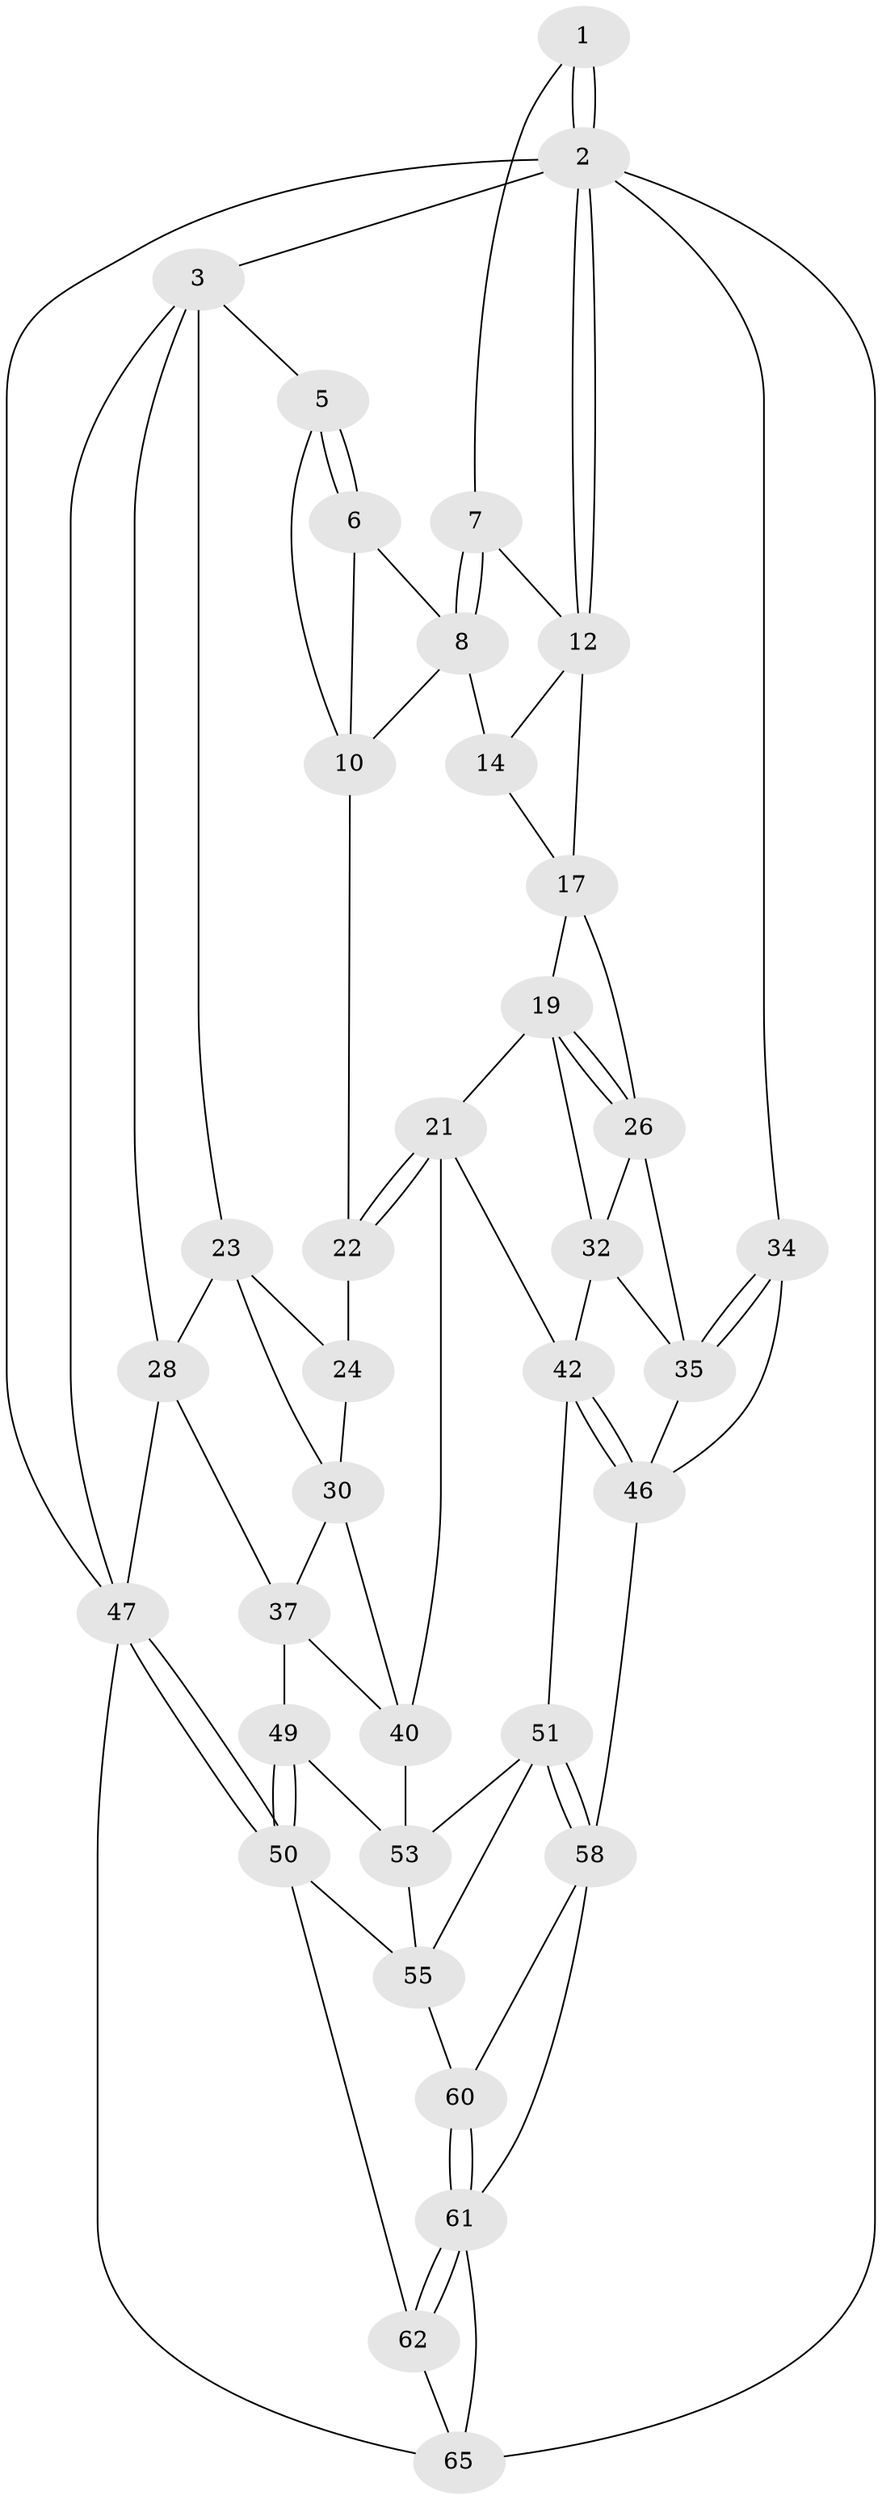 // Generated by graph-tools (version 1.1) at 2025/24/03/03/25 07:24:36]
// undirected, 37 vertices, 83 edges
graph export_dot {
graph [start="1"]
  node [color=gray90,style=filled];
  1 [pos="+0.7821535800773101+0"];
  2 [pos="+1+0",super="+33"];
  3 [pos="+0+0",super="+4"];
  5 [pos="+0.2084049825288613+0",super="+11"];
  6 [pos="+0.4415510537900927+0",super="+9"];
  7 [pos="+0.7061135798679288+0.1232903604146726"];
  8 [pos="+0.6865638723060972+0.1286253244222482",super="+15"];
  10 [pos="+0.5052772723470467+0.24757222447517327",super="+16"];
  12 [pos="+1+0",super="+13"];
  14 [pos="+0.8365193431589347+0.2087664239754852"];
  17 [pos="+0.8565459314110002+0.21410010190924114",super="+18"];
  19 [pos="+0.8202488495658361+0.3382815504055853",super="+20"];
  21 [pos="+0.6234771909162234+0.4391500872789837",super="+39"];
  22 [pos="+0.6104444433956463+0.42002265762967395"];
  23 [pos="+0.19560796655711735+0.28597454576382814",super="+27"];
  24 [pos="+0.41964291518197855+0.2876661139694243",super="+25"];
  26 [pos="+1+0.3776685322885194",super="+31"];
  28 [pos="+0.06578194829094412+0.5142634069270527",super="+29"];
  30 [pos="+0.31445224265040805+0.43010763957107895",super="+36"];
  32 [pos="+0.9221400657754864+0.4766948988146851",super="+41"];
  34 [pos="+1+1"];
  35 [pos="+1+0.7852154910118538",super="+45"];
  37 [pos="+0.272481965440255+0.6398199819233663",super="+38"];
  40 [pos="+0.44075830488588913+0.5575162930088464",super="+44"];
  42 [pos="+0.7758728427785453+0.6403622319857104",super="+43"];
  46 [pos="+0.8475729829695136+0.7187243267143785",super="+57"];
  47 [pos="+0+1",super="+48"];
  49 [pos="+0.160452151078504+0.785988999997169"];
  50 [pos="+0.06391413995581546+0.9151421043085876",super="+63"];
  51 [pos="+0.6343058264259476+0.6219371623563815",super="+52"];
  53 [pos="+0.4351945310878039+0.7060496372930076",super="+54"];
  55 [pos="+0.503650168452327+0.8500261348487396",super="+56"];
  58 [pos="+0.6661933432219597+0.8321911929664976",super="+59"];
  60 [pos="+0.5181793707870054+0.8535469408962497"];
  61 [pos="+0.5488515528069285+0.9357138327784298",super="+64"];
  62 [pos="+0.45759532383183765+1"];
  65 [pos="+0.6536197953089813+1",super="+66"];
  1 -- 2;
  1 -- 2;
  1 -- 7;
  2 -- 3;
  2 -- 12;
  2 -- 12;
  2 -- 65;
  2 -- 34;
  2 -- 47;
  3 -- 5;
  3 -- 23;
  3 -- 47;
  3 -- 28;
  5 -- 6;
  5 -- 6;
  5 -- 10;
  6 -- 8;
  6 -- 10;
  7 -- 8;
  7 -- 8;
  7 -- 12;
  8 -- 14;
  8 -- 10;
  10 -- 22;
  12 -- 14;
  12 -- 17;
  14 -- 17;
  17 -- 19;
  17 -- 26;
  19 -- 26;
  19 -- 26;
  19 -- 32;
  19 -- 21;
  21 -- 22;
  21 -- 22;
  21 -- 40;
  21 -- 42;
  22 -- 24;
  23 -- 24;
  23 -- 28;
  23 -- 30;
  24 -- 30;
  26 -- 32;
  26 -- 35;
  28 -- 37;
  28 -- 47;
  30 -- 40;
  30 -- 37;
  32 -- 42;
  32 -- 35;
  34 -- 35;
  34 -- 35;
  34 -- 46;
  35 -- 46;
  37 -- 49;
  37 -- 40;
  40 -- 53;
  42 -- 46;
  42 -- 46;
  42 -- 51;
  46 -- 58;
  47 -- 50;
  47 -- 50;
  47 -- 65;
  49 -- 50;
  49 -- 50;
  49 -- 53;
  50 -- 62;
  50 -- 55;
  51 -- 58;
  51 -- 58;
  51 -- 53;
  51 -- 55;
  53 -- 55;
  55 -- 60;
  58 -- 60;
  58 -- 61;
  60 -- 61;
  60 -- 61;
  61 -- 62;
  61 -- 62;
  61 -- 65;
  62 -- 65;
}

